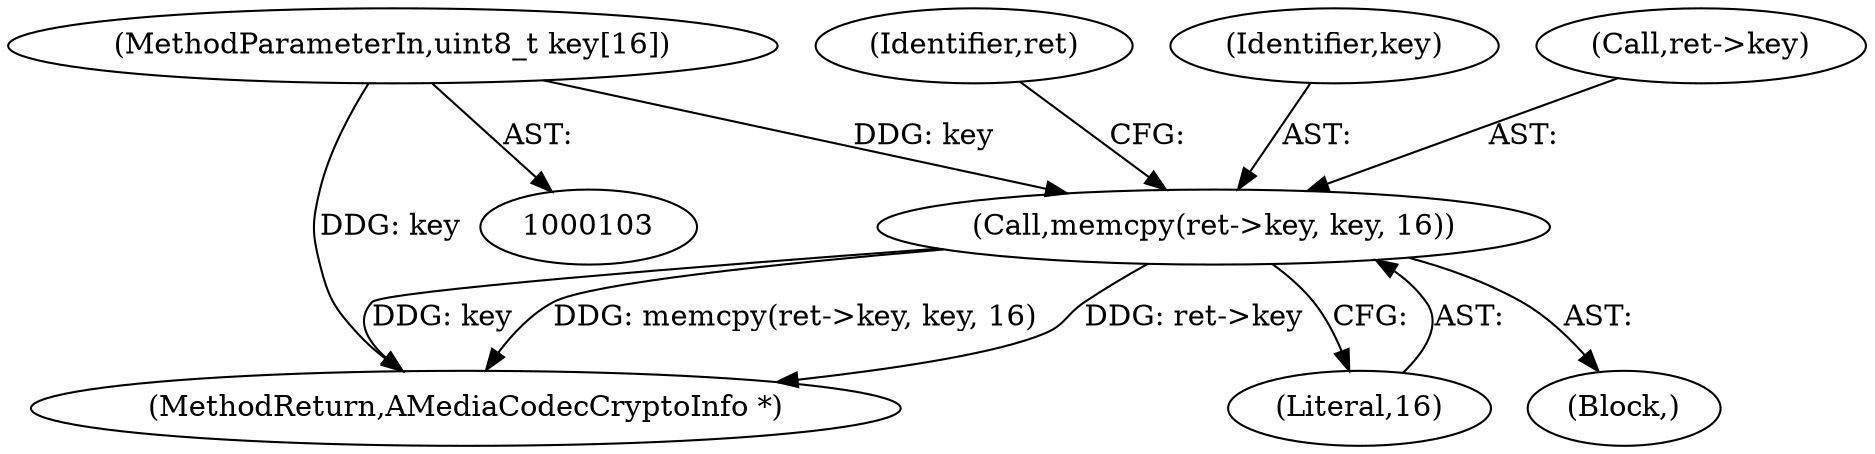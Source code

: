 digraph "0_Android_2b4667baa5a2badbdfec1794156ee17d4afef37c@API" {
"1000154" [label="(Call,memcpy(ret->key, key, 16))"];
"1000105" [label="(MethodParameterIn,uint8_t key[16])"];
"1000154" [label="(Call,memcpy(ret->key, key, 16))"];
"1000223" [label="(MethodReturn,AMediaCodecCryptoInfo *)"];
"1000162" [label="(Identifier,ret)"];
"1000159" [label="(Literal,16)"];
"1000105" [label="(MethodParameterIn,uint8_t key[16])"];
"1000110" [label="(Block,)"];
"1000158" [label="(Identifier,key)"];
"1000155" [label="(Call,ret->key)"];
"1000154" -> "1000110"  [label="AST: "];
"1000154" -> "1000159"  [label="CFG: "];
"1000155" -> "1000154"  [label="AST: "];
"1000158" -> "1000154"  [label="AST: "];
"1000159" -> "1000154"  [label="AST: "];
"1000162" -> "1000154"  [label="CFG: "];
"1000154" -> "1000223"  [label="DDG: ret->key"];
"1000154" -> "1000223"  [label="DDG: key"];
"1000154" -> "1000223"  [label="DDG: memcpy(ret->key, key, 16)"];
"1000105" -> "1000154"  [label="DDG: key"];
"1000105" -> "1000103"  [label="AST: "];
"1000105" -> "1000223"  [label="DDG: key"];
}
